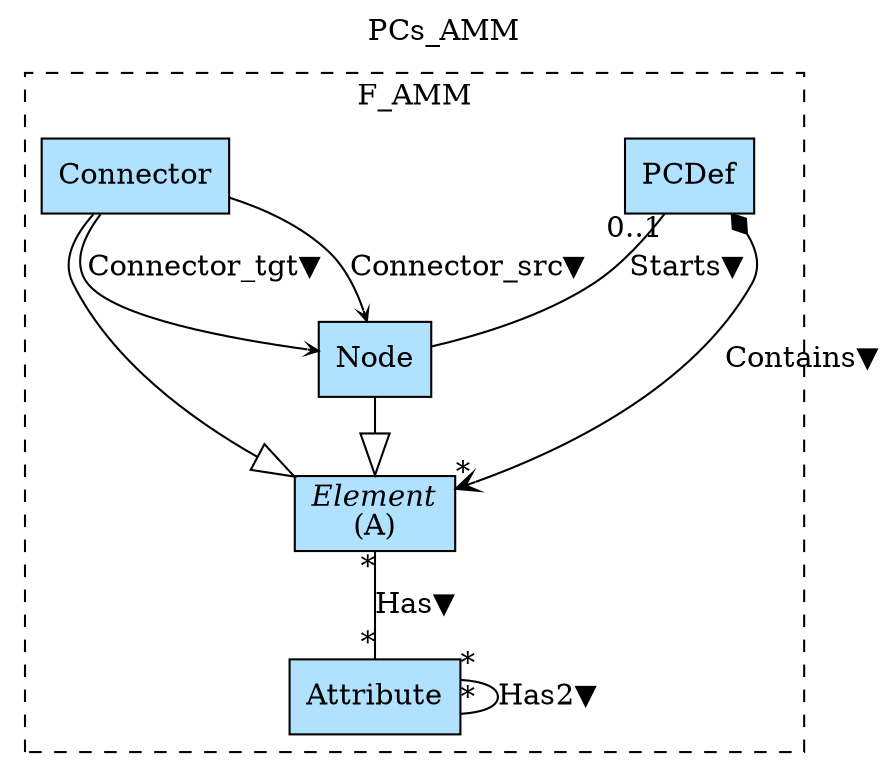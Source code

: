 digraph {graph[label=PCs_AMM,labelloc=tl,labelfontsize=12];
subgraph cluster_F_AMM{style=dashed;label=F_AMM;
"Attribute"[shape=record,fillcolor=lightskyblue1,style = filled,label="Attribute"];
"Element"[shape=record,fillcolor=lightskyblue1,style = filled,label=<{<I>Element</I><br/>(A)}>];
"PCDef"[shape=record,fillcolor=lightskyblue1,style = filled,label="PCDef"];
"Connector"[shape=record,fillcolor=lightskyblue1,style = filled,label="Connector"];
"Node"[shape=record,fillcolor=lightskyblue1,style = filled,label="Node"];

"Element"->"Attribute"[label="Has▼",dir=none,taillabel="*",headlabel="*"];
"Attribute"->"Attribute"[label="Has2▼",dir=none,taillabel="*",headlabel="*"];
"Connector"->"Element"[arrowhead=onormal,arrowsize=2.0];
"Node"->"Element"[arrowhead=onormal,arrowsize=2.0];
"PCDef"->"Element"[label="Contains▼",arrowhead=vee,arrowtail=diamond,dir=both,headlabel="*"];
"PCDef"->"Node"[label="Starts▼",dir=none,taillabel="0..1",headlabel=""];
"Connector"->"Node"[label="Connector_src▼",arrowhead=vee,headlabel="",arrowsize=.5];
"Connector"->"Node"[label="Connector_tgt▼",arrowhead=vee,headlabel="",arrowsize=.5];

}
}